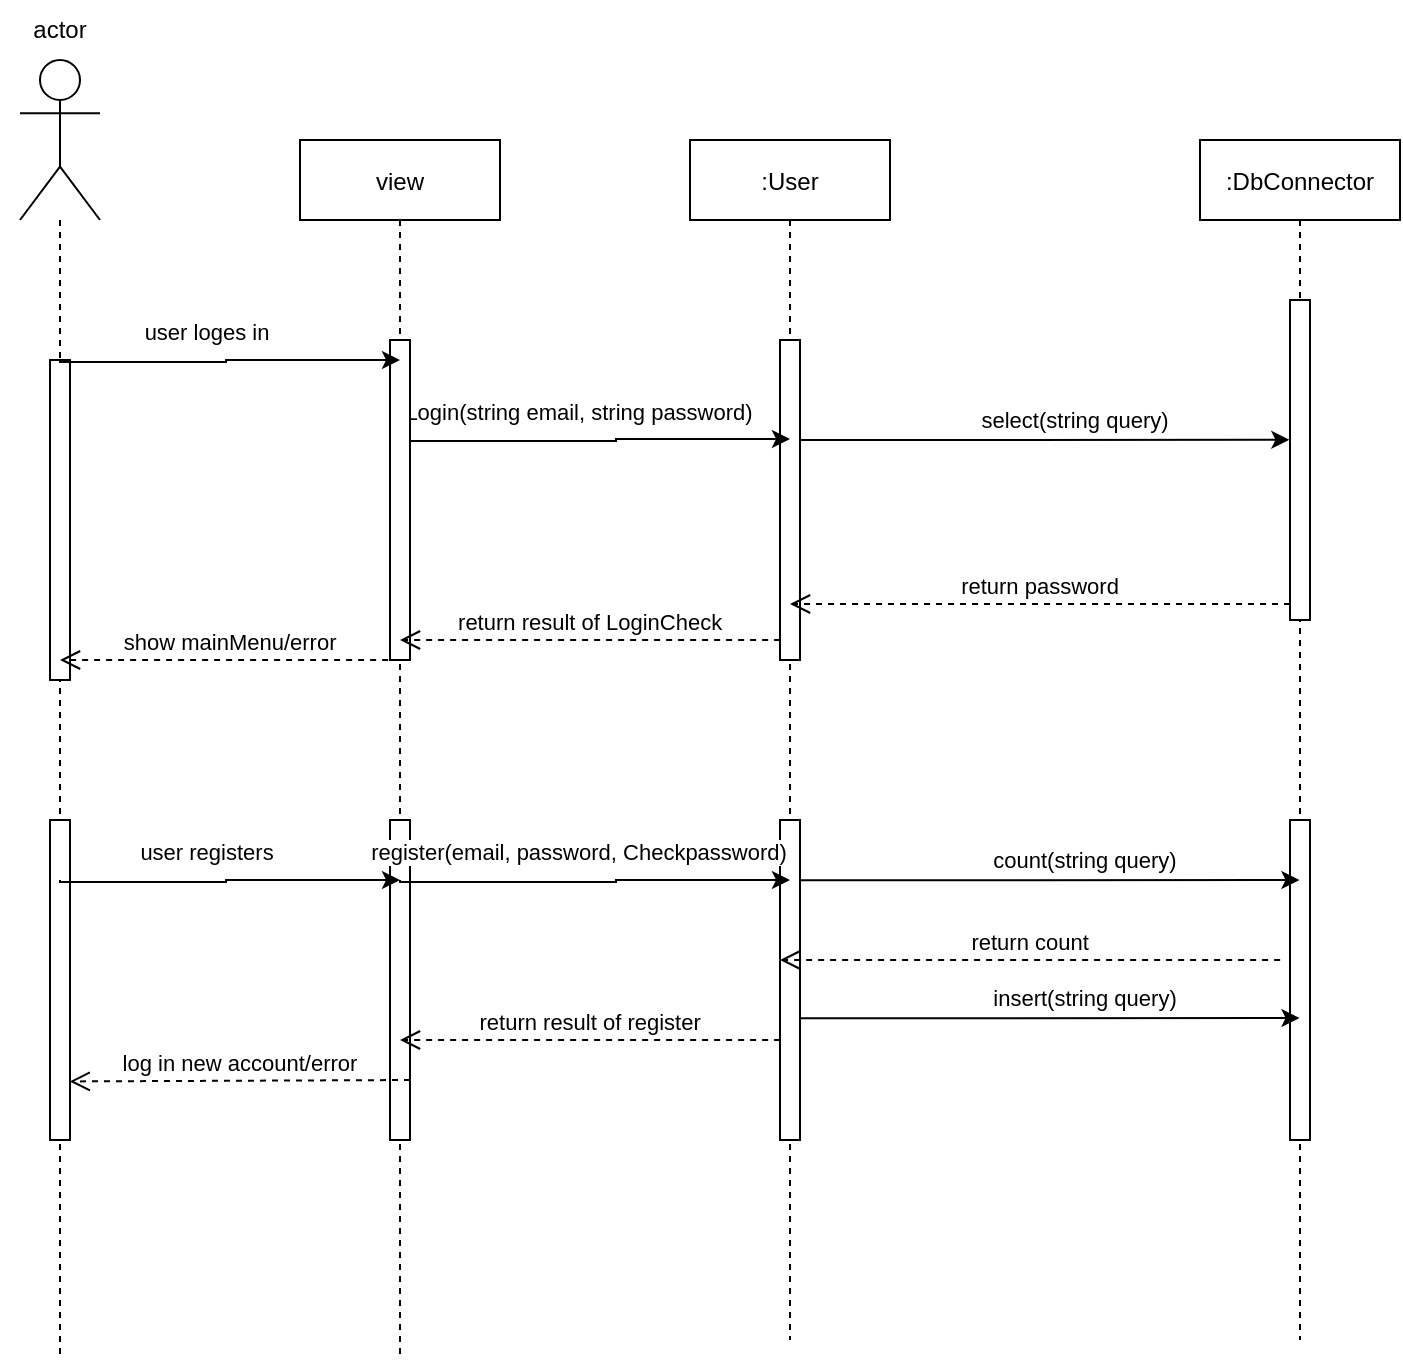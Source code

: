 <mxfile version="15.8.7" type="device"><diagram id="kgpKYQtTHZ0yAKxKKP6v" name="Page-1"><mxGraphModel dx="914" dy="517" grid="1" gridSize="10" guides="1" tooltips="1" connect="1" arrows="1" fold="1" page="1" pageScale="1" pageWidth="850" pageHeight="1100" math="0" shadow="0"><root><mxCell id="0"/><mxCell id="1" parent="0"/><mxCell id="3GnugMO2OgoQtrL4BoCu-33" style="edgeStyle=orthogonalEdgeStyle;rounded=0;orthogonalLoop=1;jettySize=auto;html=1;entryX=-0.033;entryY=0.437;entryDx=0;entryDy=0;entryPerimeter=0;" edge="1" parent="1" source="3nuBFxr9cyL0pnOWT2aG-1" target="3nuBFxr9cyL0pnOWT2aG-6"><mxGeometry relative="1" as="geometry"><Array as="points"><mxPoint x="530" y="260"/><mxPoint x="530" y="260"/></Array></mxGeometry></mxCell><mxCell id="3GnugMO2OgoQtrL4BoCu-34" value="select(string query)" style="edgeLabel;html=1;align=center;verticalAlign=middle;resizable=0;points=[];" vertex="1" connectable="0" parent="3GnugMO2OgoQtrL4BoCu-33"><mxGeometry x="-0.225" relative="1" as="geometry"><mxPoint x="45" y="-10" as="offset"/></mxGeometry></mxCell><mxCell id="3nuBFxr9cyL0pnOWT2aG-1" value=":User" style="shape=umlLifeline;perimeter=lifelinePerimeter;container=1;collapsible=0;recursiveResize=0;rounded=0;shadow=0;strokeWidth=1;" parent="1" vertex="1"><mxGeometry x="415" y="110" width="100" height="600" as="geometry"/></mxCell><mxCell id="3GnugMO2OgoQtrL4BoCu-42" value="" style="points=[];perimeter=orthogonalPerimeter;rounded=0;shadow=0;strokeWidth=1;" vertex="1" parent="3nuBFxr9cyL0pnOWT2aG-1"><mxGeometry x="45" y="100" width="10" height="160" as="geometry"/></mxCell><mxCell id="3GnugMO2OgoQtrL4BoCu-47" value="" style="points=[];perimeter=orthogonalPerimeter;rounded=0;shadow=0;strokeWidth=1;" vertex="1" parent="3nuBFxr9cyL0pnOWT2aG-1"><mxGeometry x="45" y="340" width="10" height="160" as="geometry"/></mxCell><mxCell id="3nuBFxr9cyL0pnOWT2aG-5" value=":DbConnector" style="shape=umlLifeline;perimeter=lifelinePerimeter;container=1;collapsible=0;recursiveResize=0;rounded=0;shadow=0;strokeWidth=1;" parent="1" vertex="1"><mxGeometry x="670" y="110" width="100" height="600" as="geometry"/></mxCell><mxCell id="3nuBFxr9cyL0pnOWT2aG-6" value="" style="points=[];perimeter=orthogonalPerimeter;rounded=0;shadow=0;strokeWidth=1;" parent="3nuBFxr9cyL0pnOWT2aG-5" vertex="1"><mxGeometry x="45" y="80" width="10" height="160" as="geometry"/></mxCell><mxCell id="3GnugMO2OgoQtrL4BoCu-48" value="" style="points=[];perimeter=orthogonalPerimeter;rounded=0;shadow=0;strokeWidth=1;" vertex="1" parent="3nuBFxr9cyL0pnOWT2aG-5"><mxGeometry x="45" y="340" width="10" height="160" as="geometry"/></mxCell><mxCell id="3nuBFxr9cyL0pnOWT2aG-7" value="return password" style="verticalAlign=bottom;endArrow=open;dashed=1;endSize=8;exitX=0;exitY=0.95;shadow=0;strokeWidth=1;" parent="1" source="3nuBFxr9cyL0pnOWT2aG-6" target="3nuBFxr9cyL0pnOWT2aG-1" edge="1"><mxGeometry relative="1" as="geometry"><mxPoint x="545" y="342.0" as="targetPoint"/></mxGeometry></mxCell><mxCell id="3GnugMO2OgoQtrL4BoCu-28" value="" style="shape=umlLifeline;participant=umlActor;perimeter=lifelinePerimeter;whiteSpace=wrap;html=1;container=1;collapsible=0;recursiveResize=0;verticalAlign=top;spacingTop=36;outlineConnect=0;size=80;" vertex="1" parent="1"><mxGeometry x="80" y="70" width="40" height="650" as="geometry"/></mxCell><mxCell id="3GnugMO2OgoQtrL4BoCu-44" value="" style="points=[];perimeter=orthogonalPerimeter;rounded=0;shadow=0;strokeWidth=1;" vertex="1" parent="3GnugMO2OgoQtrL4BoCu-28"><mxGeometry x="15" y="150" width="10" height="160" as="geometry"/></mxCell><mxCell id="3GnugMO2OgoQtrL4BoCu-45" value="" style="points=[];perimeter=orthogonalPerimeter;rounded=0;shadow=0;strokeWidth=1;" vertex="1" parent="3GnugMO2OgoQtrL4BoCu-28"><mxGeometry x="15" y="380" width="10" height="160" as="geometry"/></mxCell><mxCell id="3GnugMO2OgoQtrL4BoCu-35" value="actor&lt;br&gt;" style="text;html=1;strokeColor=none;fillColor=none;align=center;verticalAlign=middle;whiteSpace=wrap;rounded=0;" vertex="1" parent="1"><mxGeometry x="70" y="40" width="60" height="30" as="geometry"/></mxCell><mxCell id="3GnugMO2OgoQtrL4BoCu-36" value="view" style="shape=umlLifeline;perimeter=lifelinePerimeter;container=1;collapsible=0;recursiveResize=0;rounded=0;shadow=0;strokeWidth=1;" vertex="1" parent="1"><mxGeometry x="220" y="110" width="100" height="610" as="geometry"/></mxCell><mxCell id="3GnugMO2OgoQtrL4BoCu-29" style="edgeStyle=orthogonalEdgeStyle;rounded=0;orthogonalLoop=1;jettySize=auto;html=1;" edge="1" parent="3GnugMO2OgoQtrL4BoCu-36"><mxGeometry relative="1" as="geometry"><mxPoint x="50" y="149.5" as="sourcePoint"/><mxPoint x="245" y="149.5" as="targetPoint"/><Array as="points"><mxPoint x="158" y="150.5"/></Array></mxGeometry></mxCell><mxCell id="3GnugMO2OgoQtrL4BoCu-30" value="Login(string email, string password)" style="edgeLabel;html=1;align=center;verticalAlign=middle;resizable=0;points=[];" vertex="1" connectable="0" parent="3GnugMO2OgoQtrL4BoCu-29"><mxGeometry x="0.321" y="-1" relative="1" as="geometry"><mxPoint x="-39" y="-15" as="offset"/></mxGeometry></mxCell><mxCell id="3GnugMO2OgoQtrL4BoCu-41" value="show mainMenu/error" style="verticalAlign=bottom;endArrow=open;dashed=1;endSize=8;exitX=0;exitY=0.95;shadow=0;strokeWidth=1;" edge="1" parent="3GnugMO2OgoQtrL4BoCu-36"><mxGeometry relative="1" as="geometry"><mxPoint x="-120" y="260" as="targetPoint"/><mxPoint x="50.07" y="260.0" as="sourcePoint"/></mxGeometry></mxCell><mxCell id="3GnugMO2OgoQtrL4BoCu-43" value="" style="points=[];perimeter=orthogonalPerimeter;rounded=0;shadow=0;strokeWidth=1;" vertex="1" parent="3GnugMO2OgoQtrL4BoCu-36"><mxGeometry x="45" y="100" width="10" height="160" as="geometry"/></mxCell><mxCell id="3GnugMO2OgoQtrL4BoCu-46" value="" style="points=[];perimeter=orthogonalPerimeter;rounded=0;shadow=0;strokeWidth=1;" vertex="1" parent="3GnugMO2OgoQtrL4BoCu-36"><mxGeometry x="45" y="340" width="10" height="160" as="geometry"/></mxCell><mxCell id="3GnugMO2OgoQtrL4BoCu-62" value="log in new account/error" style="verticalAlign=bottom;endArrow=open;dashed=1;endSize=8;exitX=0;exitY=0.95;shadow=0;strokeWidth=1;entryX=0.986;entryY=0.817;entryDx=0;entryDy=0;entryPerimeter=0;" edge="1" parent="3GnugMO2OgoQtrL4BoCu-36" target="3GnugMO2OgoQtrL4BoCu-45"><mxGeometry relative="1" as="geometry"><mxPoint x="-135.07" y="470" as="targetPoint"/><mxPoint x="55.0" y="470" as="sourcePoint"/></mxGeometry></mxCell><mxCell id="3GnugMO2OgoQtrL4BoCu-38" style="edgeStyle=orthogonalEdgeStyle;rounded=0;orthogonalLoop=1;jettySize=auto;html=1;" edge="1" parent="1"><mxGeometry relative="1" as="geometry"><mxPoint x="100" y="220" as="sourcePoint"/><mxPoint x="270" y="220" as="targetPoint"/><Array as="points"><mxPoint x="183" y="221"/></Array></mxGeometry></mxCell><mxCell id="3GnugMO2OgoQtrL4BoCu-39" value="user loges in" style="edgeLabel;html=1;align=center;verticalAlign=middle;resizable=0;points=[];" vertex="1" connectable="0" parent="3GnugMO2OgoQtrL4BoCu-38"><mxGeometry x="0.321" y="-1" relative="1" as="geometry"><mxPoint x="-39" y="-15" as="offset"/></mxGeometry></mxCell><mxCell id="3GnugMO2OgoQtrL4BoCu-40" value="return result of LoginCheck" style="verticalAlign=bottom;endArrow=open;dashed=1;endSize=8;exitX=0;exitY=0.95;shadow=0;strokeWidth=1;" edge="1" parent="1"><mxGeometry relative="1" as="geometry"><mxPoint x="270" y="360" as="targetPoint"/><mxPoint x="460.07" y="360.0" as="sourcePoint"/></mxGeometry></mxCell><mxCell id="3GnugMO2OgoQtrL4BoCu-49" style="edgeStyle=orthogonalEdgeStyle;rounded=0;orthogonalLoop=1;jettySize=auto;html=1;" edge="1" parent="1"><mxGeometry relative="1" as="geometry"><mxPoint x="100" y="480" as="sourcePoint"/><mxPoint x="270" y="480" as="targetPoint"/><Array as="points"><mxPoint x="183" y="481"/></Array></mxGeometry></mxCell><mxCell id="3GnugMO2OgoQtrL4BoCu-50" value="user registers" style="edgeLabel;html=1;align=center;verticalAlign=middle;resizable=0;points=[];" vertex="1" connectable="0" parent="3GnugMO2OgoQtrL4BoCu-49"><mxGeometry x="0.321" y="-1" relative="1" as="geometry"><mxPoint x="-39" y="-15" as="offset"/></mxGeometry></mxCell><mxCell id="3GnugMO2OgoQtrL4BoCu-51" style="edgeStyle=orthogonalEdgeStyle;rounded=0;orthogonalLoop=1;jettySize=auto;html=1;" edge="1" parent="1"><mxGeometry relative="1" as="geometry"><mxPoint x="270" y="480" as="sourcePoint"/><mxPoint x="465" y="480" as="targetPoint"/><Array as="points"><mxPoint x="378" y="481"/></Array></mxGeometry></mxCell><mxCell id="3GnugMO2OgoQtrL4BoCu-52" value="register(email, password, Checkpassword)" style="edgeLabel;html=1;align=center;verticalAlign=middle;resizable=0;points=[];" vertex="1" connectable="0" parent="3GnugMO2OgoQtrL4BoCu-51"><mxGeometry x="0.321" y="-1" relative="1" as="geometry"><mxPoint x="-39" y="-15" as="offset"/></mxGeometry></mxCell><mxCell id="3GnugMO2OgoQtrL4BoCu-53" style="edgeStyle=orthogonalEdgeStyle;rounded=0;orthogonalLoop=1;jettySize=auto;html=1;entryX=-0.033;entryY=0.437;entryDx=0;entryDy=0;entryPerimeter=0;" edge="1" parent="1"><mxGeometry relative="1" as="geometry"><mxPoint x="469.999" y="480.109" as="sourcePoint"/><mxPoint x="719.74" y="480" as="targetPoint"/><Array as="points"><mxPoint x="535.07" y="480.08"/><mxPoint x="535.07" y="480.08"/></Array></mxGeometry></mxCell><mxCell id="3GnugMO2OgoQtrL4BoCu-54" value="count(string query)" style="edgeLabel;html=1;align=center;verticalAlign=middle;resizable=0;points=[];" vertex="1" connectable="0" parent="3GnugMO2OgoQtrL4BoCu-53"><mxGeometry x="-0.225" relative="1" as="geometry"><mxPoint x="45" y="-10" as="offset"/></mxGeometry></mxCell><mxCell id="3GnugMO2OgoQtrL4BoCu-55" value="return count" style="verticalAlign=bottom;endArrow=open;dashed=1;endSize=8;exitX=0;exitY=0.95;shadow=0;strokeWidth=1;" edge="1" parent="1"><mxGeometry relative="1" as="geometry"><mxPoint x="459.999" y="520.0" as="targetPoint"/><mxPoint x="710.07" y="520.0" as="sourcePoint"/></mxGeometry></mxCell><mxCell id="3GnugMO2OgoQtrL4BoCu-56" style="edgeStyle=orthogonalEdgeStyle;rounded=0;orthogonalLoop=1;jettySize=auto;html=1;entryX=-0.033;entryY=0.437;entryDx=0;entryDy=0;entryPerimeter=0;" edge="1" parent="1"><mxGeometry relative="1" as="geometry"><mxPoint x="469.999" y="549.109" as="sourcePoint"/><mxPoint x="719.74" y="549" as="targetPoint"/><Array as="points"><mxPoint x="535.07" y="549.08"/><mxPoint x="535.07" y="549.08"/></Array></mxGeometry></mxCell><mxCell id="3GnugMO2OgoQtrL4BoCu-57" value="insert(string query)" style="edgeLabel;html=1;align=center;verticalAlign=middle;resizable=0;points=[];" vertex="1" connectable="0" parent="3GnugMO2OgoQtrL4BoCu-56"><mxGeometry x="-0.225" relative="1" as="geometry"><mxPoint x="45" y="-10" as="offset"/></mxGeometry></mxCell><mxCell id="3GnugMO2OgoQtrL4BoCu-61" value="return result of register" style="verticalAlign=bottom;endArrow=open;dashed=1;endSize=8;exitX=0;exitY=0.95;shadow=0;strokeWidth=1;" edge="1" parent="1"><mxGeometry relative="1" as="geometry"><mxPoint x="270" y="560" as="targetPoint"/><mxPoint x="460.07" y="560.0" as="sourcePoint"/></mxGeometry></mxCell></root></mxGraphModel></diagram></mxfile>